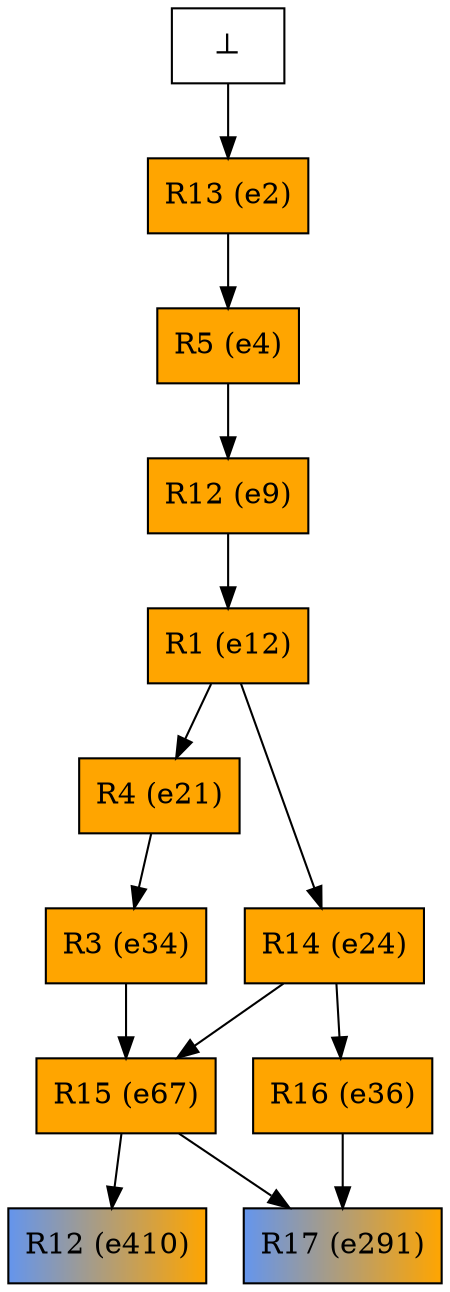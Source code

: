 digraph test {
  e2 -> e4;
  e4 -> e9;
  e9 -> e12;
  e12 -> e21;
  e12 -> e24;
  e21 -> e34;
  e24 -> e36;
  e24 -> e67;
  e34 -> e67;
  e36 -> e291;
  e67 -> e291;
  e67 -> e410;
  e0 -> e2;
  e2 [color="black" fillcolor="orange:orange" label="R13 (e2)" shape=box style=filled];
  e4 [color="black" fillcolor="orange:orange" label="R5 (e4)" shape=box style=filled];
  e9 [color="black" fillcolor="orange:orange" label="R12 (e9)" shape=box style=filled];
  e12 [color="black" fillcolor="orange:orange" label="R1 (e12)" shape=box style=filled];
  e21 [color="black" fillcolor="orange:orange" label="R4 (e21)" shape=box style=filled];
  e24 [color="black" fillcolor="orange:orange" label="R14 (e24)" shape=box style=filled];
  e34 [color="black" fillcolor="orange:orange" label="R3 (e34)" shape=box style=filled];
  e36 [color="black" fillcolor="orange:orange" label="R16 (e36)" shape=box style=filled];
  e67 [color="black" fillcolor="orange:orange" label="R15 (e67)" shape=box style=filled];
  e291 [color="black" fillcolor="cornflowerblue:orange" label="R17 (e291)" shape=box style=filled];
  e410 [color="black" fillcolor="cornflowerblue:orange" label="R12 (e410)" shape=box style=filled];
  e0 [fillcolor="white" label="⊥" shape=box style=filled];
}
